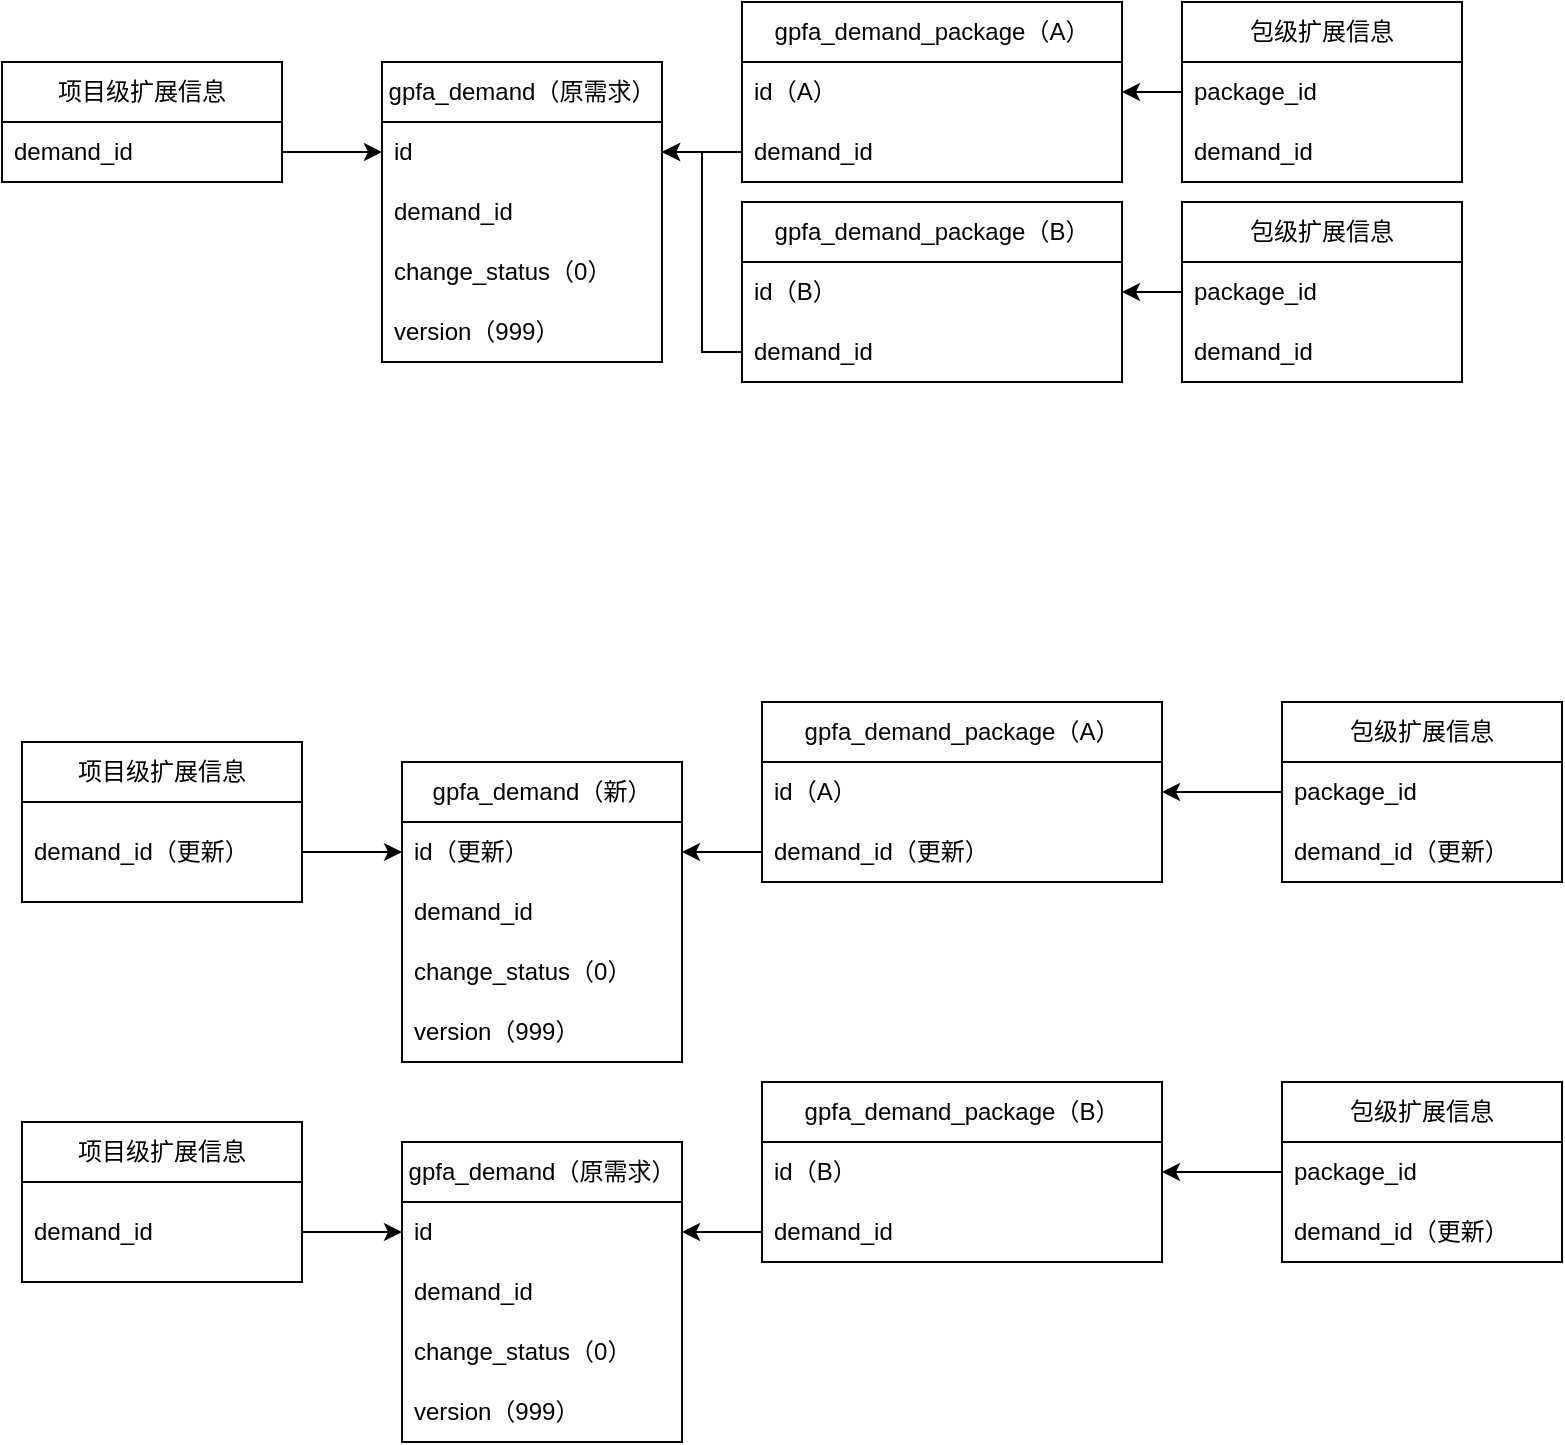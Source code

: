 <mxfile version="24.7.4">
  <diagram name="第 1 页" id="I9Ys1F_-G1VULmeVD_Wq">
    <mxGraphModel dx="1877" dy="529" grid="1" gridSize="10" guides="1" tooltips="1" connect="1" arrows="1" fold="1" page="1" pageScale="1" pageWidth="827" pageHeight="1169" math="0" shadow="0">
      <root>
        <mxCell id="0" />
        <mxCell id="1" parent="0" />
        <mxCell id="A11gRQvkqmPCRC_q29OH-1" value="gpfa_demand（原需求）" style="swimlane;fontStyle=0;childLayout=stackLayout;horizontal=1;startSize=30;horizontalStack=0;resizeParent=1;resizeParentMax=0;resizeLast=0;collapsible=1;marginBottom=0;whiteSpace=wrap;html=1;" vertex="1" parent="1">
          <mxGeometry x="150" y="50" width="140" height="150" as="geometry" />
        </mxCell>
        <mxCell id="A11gRQvkqmPCRC_q29OH-2" value="id" style="text;strokeColor=none;fillColor=none;align=left;verticalAlign=middle;spacingLeft=4;spacingRight=4;overflow=hidden;points=[[0,0.5],[1,0.5]];portConstraint=eastwest;rotatable=0;whiteSpace=wrap;html=1;" vertex="1" parent="A11gRQvkqmPCRC_q29OH-1">
          <mxGeometry y="30" width="140" height="30" as="geometry" />
        </mxCell>
        <mxCell id="A11gRQvkqmPCRC_q29OH-3" value="&lt;div&gt;demand_id&lt;/div&gt;" style="text;strokeColor=none;fillColor=none;align=left;verticalAlign=middle;spacingLeft=4;spacingRight=4;overflow=hidden;points=[[0,0.5],[1,0.5]];portConstraint=eastwest;rotatable=0;whiteSpace=wrap;html=1;" vertex="1" parent="A11gRQvkqmPCRC_q29OH-1">
          <mxGeometry y="60" width="140" height="30" as="geometry" />
        </mxCell>
        <mxCell id="A11gRQvkqmPCRC_q29OH-4" value="change_status（0）" style="text;strokeColor=none;fillColor=none;align=left;verticalAlign=middle;spacingLeft=4;spacingRight=4;overflow=hidden;points=[[0,0.5],[1,0.5]];portConstraint=eastwest;rotatable=0;whiteSpace=wrap;html=1;" vertex="1" parent="A11gRQvkqmPCRC_q29OH-1">
          <mxGeometry y="90" width="140" height="30" as="geometry" />
        </mxCell>
        <mxCell id="A11gRQvkqmPCRC_q29OH-44" value="version（999）" style="text;strokeColor=none;fillColor=none;align=left;verticalAlign=middle;spacingLeft=4;spacingRight=4;overflow=hidden;points=[[0,0.5],[1,0.5]];portConstraint=eastwest;rotatable=0;whiteSpace=wrap;html=1;" vertex="1" parent="A11gRQvkqmPCRC_q29OH-1">
          <mxGeometry y="120" width="140" height="30" as="geometry" />
        </mxCell>
        <mxCell id="A11gRQvkqmPCRC_q29OH-5" value="gpfa_demand_package（A）" style="swimlane;fontStyle=0;childLayout=stackLayout;horizontal=1;startSize=30;horizontalStack=0;resizeParent=1;resizeParentMax=0;resizeLast=0;collapsible=1;marginBottom=0;whiteSpace=wrap;html=1;" vertex="1" parent="1">
          <mxGeometry x="330" y="20" width="190" height="90" as="geometry" />
        </mxCell>
        <mxCell id="A11gRQvkqmPCRC_q29OH-6" value="id（A）" style="text;strokeColor=none;fillColor=none;align=left;verticalAlign=middle;spacingLeft=4;spacingRight=4;overflow=hidden;points=[[0,0.5],[1,0.5]];portConstraint=eastwest;rotatable=0;whiteSpace=wrap;html=1;" vertex="1" parent="A11gRQvkqmPCRC_q29OH-5">
          <mxGeometry y="30" width="190" height="30" as="geometry" />
        </mxCell>
        <mxCell id="A11gRQvkqmPCRC_q29OH-7" value="&lt;div&gt;demand_id&lt;/div&gt;" style="text;strokeColor=none;fillColor=none;align=left;verticalAlign=middle;spacingLeft=4;spacingRight=4;overflow=hidden;points=[[0,0.5],[1,0.5]];portConstraint=eastwest;rotatable=0;whiteSpace=wrap;html=1;" vertex="1" parent="A11gRQvkqmPCRC_q29OH-5">
          <mxGeometry y="60" width="190" height="30" as="geometry" />
        </mxCell>
        <mxCell id="A11gRQvkqmPCRC_q29OH-10" value="包级扩展信息" style="swimlane;fontStyle=0;childLayout=stackLayout;horizontal=1;startSize=30;horizontalStack=0;resizeParent=1;resizeParentMax=0;resizeLast=0;collapsible=1;marginBottom=0;whiteSpace=wrap;html=1;" vertex="1" parent="1">
          <mxGeometry x="550" y="20" width="140" height="90" as="geometry" />
        </mxCell>
        <mxCell id="A11gRQvkqmPCRC_q29OH-11" value="package_id" style="text;strokeColor=none;fillColor=none;align=left;verticalAlign=middle;spacingLeft=4;spacingRight=4;overflow=hidden;points=[[0,0.5],[1,0.5]];portConstraint=eastwest;rotatable=0;whiteSpace=wrap;html=1;" vertex="1" parent="A11gRQvkqmPCRC_q29OH-10">
          <mxGeometry y="30" width="140" height="30" as="geometry" />
        </mxCell>
        <mxCell id="A11gRQvkqmPCRC_q29OH-12" value="&lt;div&gt;demand_id&lt;/div&gt;" style="text;strokeColor=none;fillColor=none;align=left;verticalAlign=middle;spacingLeft=4;spacingRight=4;overflow=hidden;points=[[0,0.5],[1,0.5]];portConstraint=eastwest;rotatable=0;whiteSpace=wrap;html=1;" vertex="1" parent="A11gRQvkqmPCRC_q29OH-10">
          <mxGeometry y="60" width="140" height="30" as="geometry" />
        </mxCell>
        <mxCell id="A11gRQvkqmPCRC_q29OH-13" value="项目级扩展信息" style="swimlane;fontStyle=0;childLayout=stackLayout;horizontal=1;startSize=30;horizontalStack=0;resizeParent=1;resizeParentMax=0;resizeLast=0;collapsible=1;marginBottom=0;whiteSpace=wrap;html=1;" vertex="1" parent="1">
          <mxGeometry x="-40" y="50" width="140" height="60" as="geometry" />
        </mxCell>
        <mxCell id="A11gRQvkqmPCRC_q29OH-15" value="&lt;div&gt;demand_id&lt;/div&gt;" style="text;strokeColor=none;fillColor=none;align=left;verticalAlign=middle;spacingLeft=4;spacingRight=4;overflow=hidden;points=[[0,0.5],[1,0.5]];portConstraint=eastwest;rotatable=0;whiteSpace=wrap;html=1;" vertex="1" parent="A11gRQvkqmPCRC_q29OH-13">
          <mxGeometry y="30" width="140" height="30" as="geometry" />
        </mxCell>
        <mxCell id="A11gRQvkqmPCRC_q29OH-16" style="edgeStyle=orthogonalEdgeStyle;rounded=0;orthogonalLoop=1;jettySize=auto;html=1;" edge="1" parent="1" source="A11gRQvkqmPCRC_q29OH-15" target="A11gRQvkqmPCRC_q29OH-2">
          <mxGeometry relative="1" as="geometry" />
        </mxCell>
        <mxCell id="A11gRQvkqmPCRC_q29OH-18" style="edgeStyle=orthogonalEdgeStyle;rounded=0;orthogonalLoop=1;jettySize=auto;html=1;entryX=1;entryY=0.5;entryDx=0;entryDy=0;" edge="1" parent="1" source="A11gRQvkqmPCRC_q29OH-7" target="A11gRQvkqmPCRC_q29OH-2">
          <mxGeometry relative="1" as="geometry" />
        </mxCell>
        <mxCell id="A11gRQvkqmPCRC_q29OH-19" style="edgeStyle=orthogonalEdgeStyle;rounded=0;orthogonalLoop=1;jettySize=auto;html=1;" edge="1" parent="1" source="A11gRQvkqmPCRC_q29OH-11" target="A11gRQvkqmPCRC_q29OH-6">
          <mxGeometry relative="1" as="geometry" />
        </mxCell>
        <mxCell id="A11gRQvkqmPCRC_q29OH-20" value="gpfa_demand（新）" style="swimlane;fontStyle=0;childLayout=stackLayout;horizontal=1;startSize=30;horizontalStack=0;resizeParent=1;resizeParentMax=0;resizeLast=0;collapsible=1;marginBottom=0;whiteSpace=wrap;html=1;" vertex="1" parent="1">
          <mxGeometry x="160" y="400" width="140" height="150" as="geometry" />
        </mxCell>
        <mxCell id="A11gRQvkqmPCRC_q29OH-21" value="id（更新）" style="text;strokeColor=none;fillColor=none;align=left;verticalAlign=middle;spacingLeft=4;spacingRight=4;overflow=hidden;points=[[0,0.5],[1,0.5]];portConstraint=eastwest;rotatable=0;whiteSpace=wrap;html=1;" vertex="1" parent="A11gRQvkqmPCRC_q29OH-20">
          <mxGeometry y="30" width="140" height="30" as="geometry" />
        </mxCell>
        <mxCell id="A11gRQvkqmPCRC_q29OH-22" value="&lt;div&gt;demand_id&lt;/div&gt;" style="text;strokeColor=none;fillColor=none;align=left;verticalAlign=middle;spacingLeft=4;spacingRight=4;overflow=hidden;points=[[0,0.5],[1,0.5]];portConstraint=eastwest;rotatable=0;whiteSpace=wrap;html=1;" vertex="1" parent="A11gRQvkqmPCRC_q29OH-20">
          <mxGeometry y="60" width="140" height="30" as="geometry" />
        </mxCell>
        <mxCell id="A11gRQvkqmPCRC_q29OH-23" value="change_status（0）" style="text;strokeColor=none;fillColor=none;align=left;verticalAlign=middle;spacingLeft=4;spacingRight=4;overflow=hidden;points=[[0,0.5],[1,0.5]];portConstraint=eastwest;rotatable=0;whiteSpace=wrap;html=1;" vertex="1" parent="A11gRQvkqmPCRC_q29OH-20">
          <mxGeometry y="90" width="140" height="30" as="geometry" />
        </mxCell>
        <mxCell id="A11gRQvkqmPCRC_q29OH-45" value="version（999）" style="text;strokeColor=none;fillColor=none;align=left;verticalAlign=middle;spacingLeft=4;spacingRight=4;overflow=hidden;points=[[0,0.5],[1,0.5]];portConstraint=eastwest;rotatable=0;whiteSpace=wrap;html=1;" vertex="1" parent="A11gRQvkqmPCRC_q29OH-20">
          <mxGeometry y="120" width="140" height="30" as="geometry" />
        </mxCell>
        <mxCell id="A11gRQvkqmPCRC_q29OH-24" value="gpfa_demand_package（A）" style="swimlane;fontStyle=0;childLayout=stackLayout;horizontal=1;startSize=30;horizontalStack=0;resizeParent=1;resizeParentMax=0;resizeLast=0;collapsible=1;marginBottom=0;whiteSpace=wrap;html=1;" vertex="1" parent="1">
          <mxGeometry x="340" y="370" width="200" height="90" as="geometry" />
        </mxCell>
        <mxCell id="A11gRQvkqmPCRC_q29OH-25" value="id（A）" style="text;strokeColor=none;fillColor=none;align=left;verticalAlign=middle;spacingLeft=4;spacingRight=4;overflow=hidden;points=[[0,0.5],[1,0.5]];portConstraint=eastwest;rotatable=0;whiteSpace=wrap;html=1;" vertex="1" parent="A11gRQvkqmPCRC_q29OH-24">
          <mxGeometry y="30" width="200" height="30" as="geometry" />
        </mxCell>
        <mxCell id="A11gRQvkqmPCRC_q29OH-26" value="&lt;div&gt;demand_id（更新）&lt;/div&gt;" style="text;strokeColor=none;fillColor=none;align=left;verticalAlign=middle;spacingLeft=4;spacingRight=4;overflow=hidden;points=[[0,0.5],[1,0.5]];portConstraint=eastwest;rotatable=0;whiteSpace=wrap;html=1;" vertex="1" parent="A11gRQvkqmPCRC_q29OH-24">
          <mxGeometry y="60" width="200" height="30" as="geometry" />
        </mxCell>
        <mxCell id="A11gRQvkqmPCRC_q29OH-27" value="包级扩展信息" style="swimlane;fontStyle=0;childLayout=stackLayout;horizontal=1;startSize=30;horizontalStack=0;resizeParent=1;resizeParentMax=0;resizeLast=0;collapsible=1;marginBottom=0;whiteSpace=wrap;html=1;" vertex="1" parent="1">
          <mxGeometry x="600" y="370" width="140" height="90" as="geometry" />
        </mxCell>
        <mxCell id="A11gRQvkqmPCRC_q29OH-28" value="package_id" style="text;strokeColor=none;fillColor=none;align=left;verticalAlign=middle;spacingLeft=4;spacingRight=4;overflow=hidden;points=[[0,0.5],[1,0.5]];portConstraint=eastwest;rotatable=0;whiteSpace=wrap;html=1;" vertex="1" parent="A11gRQvkqmPCRC_q29OH-27">
          <mxGeometry y="30" width="140" height="30" as="geometry" />
        </mxCell>
        <mxCell id="A11gRQvkqmPCRC_q29OH-29" value="&lt;div&gt;demand_id（更新）&lt;/div&gt;" style="text;strokeColor=none;fillColor=none;align=left;verticalAlign=middle;spacingLeft=4;spacingRight=4;overflow=hidden;points=[[0,0.5],[1,0.5]];portConstraint=eastwest;rotatable=0;whiteSpace=wrap;html=1;" vertex="1" parent="A11gRQvkqmPCRC_q29OH-27">
          <mxGeometry y="60" width="140" height="30" as="geometry" />
        </mxCell>
        <mxCell id="A11gRQvkqmPCRC_q29OH-30" value="项目级扩展信息" style="swimlane;fontStyle=0;childLayout=stackLayout;horizontal=1;startSize=30;horizontalStack=0;resizeParent=1;resizeParentMax=0;resizeLast=0;collapsible=1;marginBottom=0;whiteSpace=wrap;html=1;" vertex="1" parent="1">
          <mxGeometry x="-30" y="390" width="140" height="80" as="geometry" />
        </mxCell>
        <mxCell id="A11gRQvkqmPCRC_q29OH-31" value="&lt;div&gt;demand_id（更新）&lt;/div&gt;" style="text;strokeColor=none;fillColor=none;align=left;verticalAlign=middle;spacingLeft=4;spacingRight=4;overflow=hidden;points=[[0,0.5],[1,0.5]];portConstraint=eastwest;rotatable=0;whiteSpace=wrap;html=1;" vertex="1" parent="A11gRQvkqmPCRC_q29OH-30">
          <mxGeometry y="30" width="140" height="50" as="geometry" />
        </mxCell>
        <mxCell id="A11gRQvkqmPCRC_q29OH-32" style="edgeStyle=orthogonalEdgeStyle;rounded=0;orthogonalLoop=1;jettySize=auto;html=1;" edge="1" parent="1" source="A11gRQvkqmPCRC_q29OH-31" target="A11gRQvkqmPCRC_q29OH-21">
          <mxGeometry relative="1" as="geometry" />
        </mxCell>
        <mxCell id="A11gRQvkqmPCRC_q29OH-33" style="edgeStyle=orthogonalEdgeStyle;rounded=0;orthogonalLoop=1;jettySize=auto;html=1;entryX=1;entryY=0.5;entryDx=0;entryDy=0;" edge="1" parent="1" source="A11gRQvkqmPCRC_q29OH-26" target="A11gRQvkqmPCRC_q29OH-21">
          <mxGeometry relative="1" as="geometry" />
        </mxCell>
        <mxCell id="A11gRQvkqmPCRC_q29OH-34" style="edgeStyle=orthogonalEdgeStyle;rounded=0;orthogonalLoop=1;jettySize=auto;html=1;" edge="1" parent="1" source="A11gRQvkqmPCRC_q29OH-28" target="A11gRQvkqmPCRC_q29OH-25">
          <mxGeometry relative="1" as="geometry" />
        </mxCell>
        <mxCell id="A11gRQvkqmPCRC_q29OH-36" value="gpfa_demand_package（B）" style="swimlane;fontStyle=0;childLayout=stackLayout;horizontal=1;startSize=30;horizontalStack=0;resizeParent=1;resizeParentMax=0;resizeLast=0;collapsible=1;marginBottom=0;whiteSpace=wrap;html=1;" vertex="1" parent="1">
          <mxGeometry x="330" y="120" width="190" height="90" as="geometry" />
        </mxCell>
        <mxCell id="A11gRQvkqmPCRC_q29OH-37" value="id（B）" style="text;strokeColor=none;fillColor=none;align=left;verticalAlign=middle;spacingLeft=4;spacingRight=4;overflow=hidden;points=[[0,0.5],[1,0.5]];portConstraint=eastwest;rotatable=0;whiteSpace=wrap;html=1;" vertex="1" parent="A11gRQvkqmPCRC_q29OH-36">
          <mxGeometry y="30" width="190" height="30" as="geometry" />
        </mxCell>
        <mxCell id="A11gRQvkqmPCRC_q29OH-38" value="&lt;div&gt;demand_id&lt;/div&gt;" style="text;strokeColor=none;fillColor=none;align=left;verticalAlign=middle;spacingLeft=4;spacingRight=4;overflow=hidden;points=[[0,0.5],[1,0.5]];portConstraint=eastwest;rotatable=0;whiteSpace=wrap;html=1;" vertex="1" parent="A11gRQvkqmPCRC_q29OH-36">
          <mxGeometry y="60" width="190" height="30" as="geometry" />
        </mxCell>
        <mxCell id="A11gRQvkqmPCRC_q29OH-39" value="包级扩展信息" style="swimlane;fontStyle=0;childLayout=stackLayout;horizontal=1;startSize=30;horizontalStack=0;resizeParent=1;resizeParentMax=0;resizeLast=0;collapsible=1;marginBottom=0;whiteSpace=wrap;html=1;" vertex="1" parent="1">
          <mxGeometry x="550" y="120" width="140" height="90" as="geometry" />
        </mxCell>
        <mxCell id="A11gRQvkqmPCRC_q29OH-40" value="package_id" style="text;strokeColor=none;fillColor=none;align=left;verticalAlign=middle;spacingLeft=4;spacingRight=4;overflow=hidden;points=[[0,0.5],[1,0.5]];portConstraint=eastwest;rotatable=0;whiteSpace=wrap;html=1;" vertex="1" parent="A11gRQvkqmPCRC_q29OH-39">
          <mxGeometry y="30" width="140" height="30" as="geometry" />
        </mxCell>
        <mxCell id="A11gRQvkqmPCRC_q29OH-41" value="&lt;div&gt;demand_id&lt;/div&gt;" style="text;strokeColor=none;fillColor=none;align=left;verticalAlign=middle;spacingLeft=4;spacingRight=4;overflow=hidden;points=[[0,0.5],[1,0.5]];portConstraint=eastwest;rotatable=0;whiteSpace=wrap;html=1;" vertex="1" parent="A11gRQvkqmPCRC_q29OH-39">
          <mxGeometry y="60" width="140" height="30" as="geometry" />
        </mxCell>
        <mxCell id="A11gRQvkqmPCRC_q29OH-42" style="edgeStyle=orthogonalEdgeStyle;rounded=0;orthogonalLoop=1;jettySize=auto;html=1;" edge="1" parent="1" source="A11gRQvkqmPCRC_q29OH-40" target="A11gRQvkqmPCRC_q29OH-37">
          <mxGeometry relative="1" as="geometry" />
        </mxCell>
        <mxCell id="A11gRQvkqmPCRC_q29OH-43" style="edgeStyle=orthogonalEdgeStyle;rounded=0;orthogonalLoop=1;jettySize=auto;html=1;entryX=1;entryY=0.5;entryDx=0;entryDy=0;" edge="1" parent="1" source="A11gRQvkqmPCRC_q29OH-38" target="A11gRQvkqmPCRC_q29OH-2">
          <mxGeometry relative="1" as="geometry" />
        </mxCell>
        <mxCell id="A11gRQvkqmPCRC_q29OH-62" value="gpfa_demand（原需求）" style="swimlane;fontStyle=0;childLayout=stackLayout;horizontal=1;startSize=30;horizontalStack=0;resizeParent=1;resizeParentMax=0;resizeLast=0;collapsible=1;marginBottom=0;whiteSpace=wrap;html=1;" vertex="1" parent="1">
          <mxGeometry x="160" y="590" width="140" height="150" as="geometry" />
        </mxCell>
        <mxCell id="A11gRQvkqmPCRC_q29OH-63" value="id" style="text;strokeColor=none;fillColor=none;align=left;verticalAlign=middle;spacingLeft=4;spacingRight=4;overflow=hidden;points=[[0,0.5],[1,0.5]];portConstraint=eastwest;rotatable=0;whiteSpace=wrap;html=1;" vertex="1" parent="A11gRQvkqmPCRC_q29OH-62">
          <mxGeometry y="30" width="140" height="30" as="geometry" />
        </mxCell>
        <mxCell id="A11gRQvkqmPCRC_q29OH-64" value="&lt;div&gt;demand_id&lt;/div&gt;" style="text;strokeColor=none;fillColor=none;align=left;verticalAlign=middle;spacingLeft=4;spacingRight=4;overflow=hidden;points=[[0,0.5],[1,0.5]];portConstraint=eastwest;rotatable=0;whiteSpace=wrap;html=1;" vertex="1" parent="A11gRQvkqmPCRC_q29OH-62">
          <mxGeometry y="60" width="140" height="30" as="geometry" />
        </mxCell>
        <mxCell id="A11gRQvkqmPCRC_q29OH-65" value="change_status（0）" style="text;strokeColor=none;fillColor=none;align=left;verticalAlign=middle;spacingLeft=4;spacingRight=4;overflow=hidden;points=[[0,0.5],[1,0.5]];portConstraint=eastwest;rotatable=0;whiteSpace=wrap;html=1;" vertex="1" parent="A11gRQvkqmPCRC_q29OH-62">
          <mxGeometry y="90" width="140" height="30" as="geometry" />
        </mxCell>
        <mxCell id="A11gRQvkqmPCRC_q29OH-66" value="version（999）" style="text;strokeColor=none;fillColor=none;align=left;verticalAlign=middle;spacingLeft=4;spacingRight=4;overflow=hidden;points=[[0,0.5],[1,0.5]];portConstraint=eastwest;rotatable=0;whiteSpace=wrap;html=1;" vertex="1" parent="A11gRQvkqmPCRC_q29OH-62">
          <mxGeometry y="120" width="140" height="30" as="geometry" />
        </mxCell>
        <mxCell id="A11gRQvkqmPCRC_q29OH-67" value="gpfa_demand_package（B）" style="swimlane;fontStyle=0;childLayout=stackLayout;horizontal=1;startSize=30;horizontalStack=0;resizeParent=1;resizeParentMax=0;resizeLast=0;collapsible=1;marginBottom=0;whiteSpace=wrap;html=1;" vertex="1" parent="1">
          <mxGeometry x="340" y="560" width="200" height="90" as="geometry" />
        </mxCell>
        <mxCell id="A11gRQvkqmPCRC_q29OH-68" value="id（B）" style="text;strokeColor=none;fillColor=none;align=left;verticalAlign=middle;spacingLeft=4;spacingRight=4;overflow=hidden;points=[[0,0.5],[1,0.5]];portConstraint=eastwest;rotatable=0;whiteSpace=wrap;html=1;" vertex="1" parent="A11gRQvkqmPCRC_q29OH-67">
          <mxGeometry y="30" width="200" height="30" as="geometry" />
        </mxCell>
        <mxCell id="A11gRQvkqmPCRC_q29OH-69" value="&lt;div&gt;demand_id&lt;/div&gt;" style="text;strokeColor=none;fillColor=none;align=left;verticalAlign=middle;spacingLeft=4;spacingRight=4;overflow=hidden;points=[[0,0.5],[1,0.5]];portConstraint=eastwest;rotatable=0;whiteSpace=wrap;html=1;" vertex="1" parent="A11gRQvkqmPCRC_q29OH-67">
          <mxGeometry y="60" width="200" height="30" as="geometry" />
        </mxCell>
        <mxCell id="A11gRQvkqmPCRC_q29OH-70" value="包级扩展信息" style="swimlane;fontStyle=0;childLayout=stackLayout;horizontal=1;startSize=30;horizontalStack=0;resizeParent=1;resizeParentMax=0;resizeLast=0;collapsible=1;marginBottom=0;whiteSpace=wrap;html=1;" vertex="1" parent="1">
          <mxGeometry x="600" y="560" width="140" height="90" as="geometry" />
        </mxCell>
        <mxCell id="A11gRQvkqmPCRC_q29OH-71" value="package_id" style="text;strokeColor=none;fillColor=none;align=left;verticalAlign=middle;spacingLeft=4;spacingRight=4;overflow=hidden;points=[[0,0.5],[1,0.5]];portConstraint=eastwest;rotatable=0;whiteSpace=wrap;html=1;" vertex="1" parent="A11gRQvkqmPCRC_q29OH-70">
          <mxGeometry y="30" width="140" height="30" as="geometry" />
        </mxCell>
        <mxCell id="A11gRQvkqmPCRC_q29OH-72" value="&lt;div&gt;demand_id（更新）&lt;/div&gt;" style="text;strokeColor=none;fillColor=none;align=left;verticalAlign=middle;spacingLeft=4;spacingRight=4;overflow=hidden;points=[[0,0.5],[1,0.5]];portConstraint=eastwest;rotatable=0;whiteSpace=wrap;html=1;" vertex="1" parent="A11gRQvkqmPCRC_q29OH-70">
          <mxGeometry y="60" width="140" height="30" as="geometry" />
        </mxCell>
        <mxCell id="A11gRQvkqmPCRC_q29OH-73" value="项目级扩展信息" style="swimlane;fontStyle=0;childLayout=stackLayout;horizontal=1;startSize=30;horizontalStack=0;resizeParent=1;resizeParentMax=0;resizeLast=0;collapsible=1;marginBottom=0;whiteSpace=wrap;html=1;" vertex="1" parent="1">
          <mxGeometry x="-30" y="580" width="140" height="80" as="geometry" />
        </mxCell>
        <mxCell id="A11gRQvkqmPCRC_q29OH-74" value="&lt;div&gt;demand_id&lt;/div&gt;" style="text;strokeColor=none;fillColor=none;align=left;verticalAlign=middle;spacingLeft=4;spacingRight=4;overflow=hidden;points=[[0,0.5],[1,0.5]];portConstraint=eastwest;rotatable=0;whiteSpace=wrap;html=1;" vertex="1" parent="A11gRQvkqmPCRC_q29OH-73">
          <mxGeometry y="30" width="140" height="50" as="geometry" />
        </mxCell>
        <mxCell id="A11gRQvkqmPCRC_q29OH-75" style="edgeStyle=orthogonalEdgeStyle;rounded=0;orthogonalLoop=1;jettySize=auto;html=1;" edge="1" parent="1" source="A11gRQvkqmPCRC_q29OH-74" target="A11gRQvkqmPCRC_q29OH-63">
          <mxGeometry relative="1" as="geometry" />
        </mxCell>
        <mxCell id="A11gRQvkqmPCRC_q29OH-76" style="edgeStyle=orthogonalEdgeStyle;rounded=0;orthogonalLoop=1;jettySize=auto;html=1;entryX=1;entryY=0.5;entryDx=0;entryDy=0;" edge="1" parent="1" source="A11gRQvkqmPCRC_q29OH-69" target="A11gRQvkqmPCRC_q29OH-63">
          <mxGeometry relative="1" as="geometry" />
        </mxCell>
        <mxCell id="A11gRQvkqmPCRC_q29OH-77" style="edgeStyle=orthogonalEdgeStyle;rounded=0;orthogonalLoop=1;jettySize=auto;html=1;" edge="1" parent="1" source="A11gRQvkqmPCRC_q29OH-71" target="A11gRQvkqmPCRC_q29OH-68">
          <mxGeometry relative="1" as="geometry" />
        </mxCell>
      </root>
    </mxGraphModel>
  </diagram>
</mxfile>
